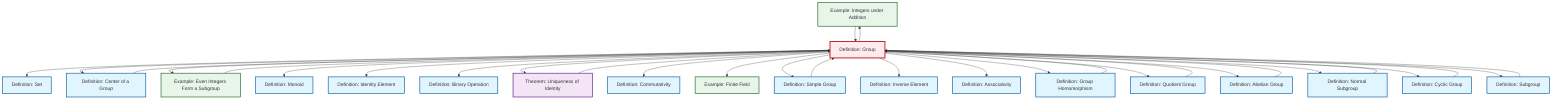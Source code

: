 graph TD
    classDef definition fill:#e1f5fe,stroke:#01579b,stroke-width:2px
    classDef theorem fill:#f3e5f5,stroke:#4a148c,stroke-width:2px
    classDef axiom fill:#fff3e0,stroke:#e65100,stroke-width:2px
    classDef example fill:#e8f5e9,stroke:#1b5e20,stroke-width:2px
    classDef current fill:#ffebee,stroke:#b71c1c,stroke-width:3px
    def-commutativity["Definition: Commutativity"]:::definition
    ex-finite-field["Example: Finite Field"]:::example
    def-set["Definition: Set"]:::definition
    def-inverse-element["Definition: Inverse Element"]:::definition
    ex-integers-addition["Example: Integers under Addition"]:::example
    thm-unique-identity["Theorem: Uniqueness of Identity"]:::theorem
    ex-even-integers-subgroup["Example: Even Integers Form a Subgroup"]:::example
    def-group["Definition: Group"]:::definition
    def-identity-element["Definition: Identity Element"]:::definition
    def-associativity["Definition: Associativity"]:::definition
    def-center-of-group["Definition: Center of a Group"]:::definition
    def-normal-subgroup["Definition: Normal Subgroup"]:::definition
    def-monoid["Definition: Monoid"]:::definition
    def-cyclic-group["Definition: Cyclic Group"]:::definition
    def-homomorphism["Definition: Group Homomorphism"]:::definition
    def-abelian-group["Definition: Abelian Group"]:::definition
    def-subgroup["Definition: Subgroup"]:::definition
    def-simple-group["Definition: Simple Group"]:::definition
    def-quotient-group["Definition: Quotient Group"]:::definition
    def-binary-operation["Definition: Binary Operation"]:::definition
    thm-unique-identity --> def-group
    def-subgroup --> def-group
    def-homomorphism --> def-group
    def-group --> def-set
    def-center-of-group --> def-group
    def-group --> def-center-of-group
    def-quotient-group --> def-group
    def-group --> ex-even-integers-subgroup
    def-group --> def-monoid
    ex-even-integers-subgroup --> def-group
    def-group --> def-identity-element
    def-group --> def-binary-operation
    ex-integers-addition --> def-group
    def-group --> thm-unique-identity
    def-group --> def-commutativity
    def-group --> ex-finite-field
    def-group --> def-simple-group
    def-group --> def-inverse-element
    def-group --> ex-integers-addition
    def-group --> def-associativity
    def-group --> def-homomorphism
    def-simple-group --> def-group
    def-group --> def-quotient-group
    def-group --> def-abelian-group
    def-abelian-group --> def-group
    def-group --> def-normal-subgroup
    def-group --> def-cyclic-group
    def-normal-subgroup --> def-group
    def-group --> def-subgroup
    def-cyclic-group --> def-group
    class def-group current
